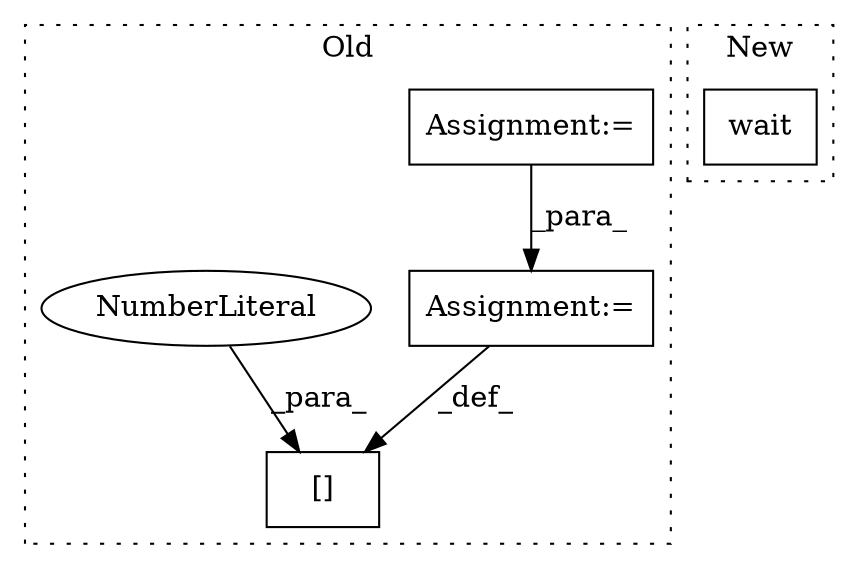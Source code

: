 digraph G {
subgraph cluster0 {
1 [label="[]" a="2" s="9448,9456" l="7,1" shape="box"];
3 [label="Assignment:=" a="7" s="8719" l="1" shape="box"];
4 [label="Assignment:=" a="7" s="9457" l="1" shape="box"];
5 [label="NumberLiteral" a="34" s="9455" l="1" shape="ellipse"];
label = "Old";
style="dotted";
}
subgraph cluster1 {
2 [label="wait" a="32" s="9738" l="6" shape="box"];
label = "New";
style="dotted";
}
3 -> 4 [label="_para_"];
4 -> 1 [label="_def_"];
5 -> 1 [label="_para_"];
}